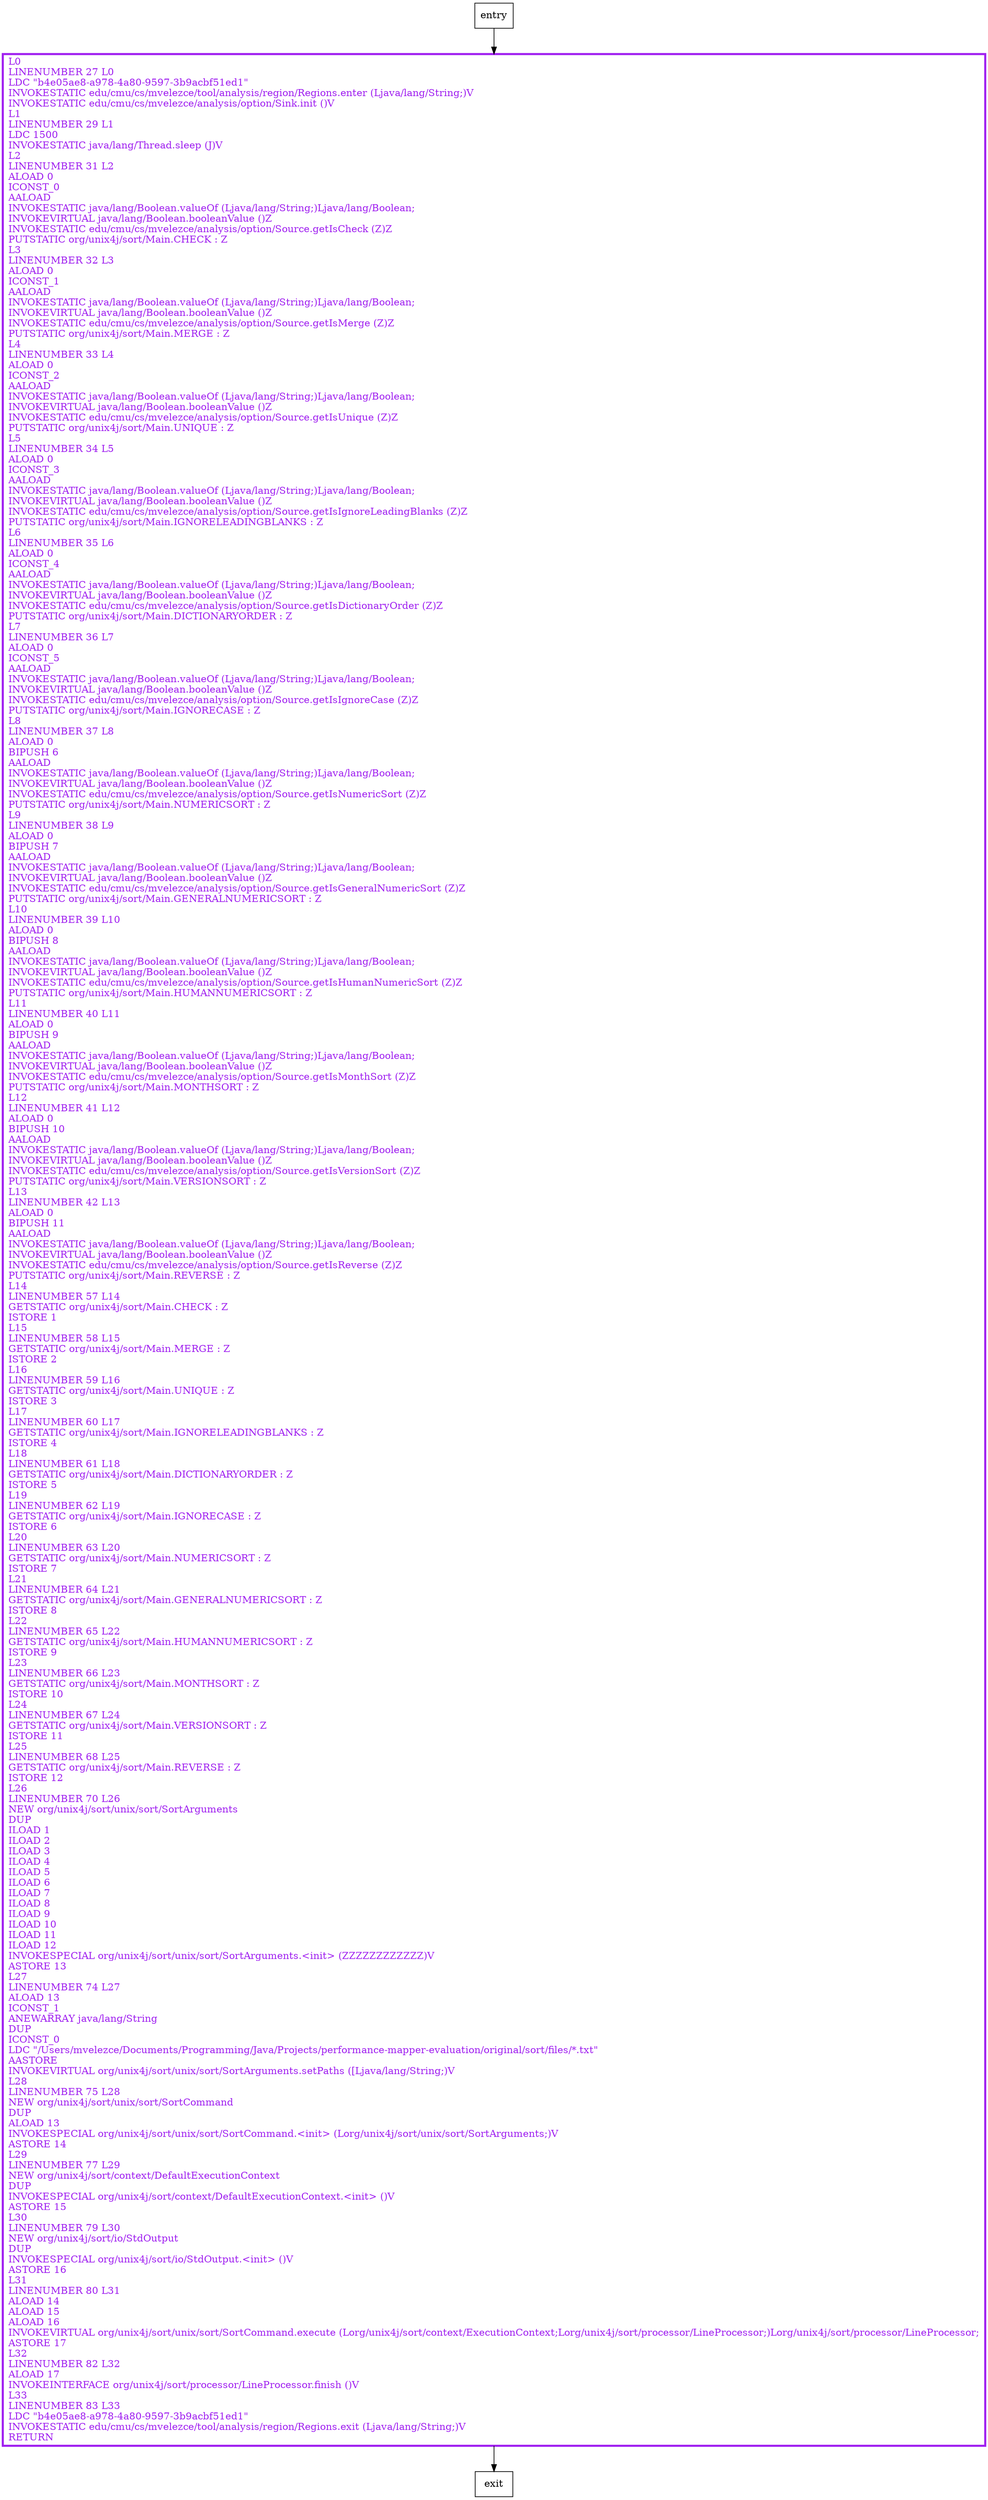 digraph main {
node [shape=record];
544031763 [label="L0\lLINENUMBER 27 L0\lLDC \"b4e05ae8-a978-4a80-9597-3b9acbf51ed1\"\lINVOKESTATIC edu/cmu/cs/mvelezce/tool/analysis/region/Regions.enter (Ljava/lang/String;)V\lINVOKESTATIC edu/cmu/cs/mvelezce/analysis/option/Sink.init ()V\lL1\lLINENUMBER 29 L1\lLDC 1500\lINVOKESTATIC java/lang/Thread.sleep (J)V\lL2\lLINENUMBER 31 L2\lALOAD 0\lICONST_0\lAALOAD\lINVOKESTATIC java/lang/Boolean.valueOf (Ljava/lang/String;)Ljava/lang/Boolean;\lINVOKEVIRTUAL java/lang/Boolean.booleanValue ()Z\lINVOKESTATIC edu/cmu/cs/mvelezce/analysis/option/Source.getIsCheck (Z)Z\lPUTSTATIC org/unix4j/sort/Main.CHECK : Z\lL3\lLINENUMBER 32 L3\lALOAD 0\lICONST_1\lAALOAD\lINVOKESTATIC java/lang/Boolean.valueOf (Ljava/lang/String;)Ljava/lang/Boolean;\lINVOKEVIRTUAL java/lang/Boolean.booleanValue ()Z\lINVOKESTATIC edu/cmu/cs/mvelezce/analysis/option/Source.getIsMerge (Z)Z\lPUTSTATIC org/unix4j/sort/Main.MERGE : Z\lL4\lLINENUMBER 33 L4\lALOAD 0\lICONST_2\lAALOAD\lINVOKESTATIC java/lang/Boolean.valueOf (Ljava/lang/String;)Ljava/lang/Boolean;\lINVOKEVIRTUAL java/lang/Boolean.booleanValue ()Z\lINVOKESTATIC edu/cmu/cs/mvelezce/analysis/option/Source.getIsUnique (Z)Z\lPUTSTATIC org/unix4j/sort/Main.UNIQUE : Z\lL5\lLINENUMBER 34 L5\lALOAD 0\lICONST_3\lAALOAD\lINVOKESTATIC java/lang/Boolean.valueOf (Ljava/lang/String;)Ljava/lang/Boolean;\lINVOKEVIRTUAL java/lang/Boolean.booleanValue ()Z\lINVOKESTATIC edu/cmu/cs/mvelezce/analysis/option/Source.getIsIgnoreLeadingBlanks (Z)Z\lPUTSTATIC org/unix4j/sort/Main.IGNORELEADINGBLANKS : Z\lL6\lLINENUMBER 35 L6\lALOAD 0\lICONST_4\lAALOAD\lINVOKESTATIC java/lang/Boolean.valueOf (Ljava/lang/String;)Ljava/lang/Boolean;\lINVOKEVIRTUAL java/lang/Boolean.booleanValue ()Z\lINVOKESTATIC edu/cmu/cs/mvelezce/analysis/option/Source.getIsDictionaryOrder (Z)Z\lPUTSTATIC org/unix4j/sort/Main.DICTIONARYORDER : Z\lL7\lLINENUMBER 36 L7\lALOAD 0\lICONST_5\lAALOAD\lINVOKESTATIC java/lang/Boolean.valueOf (Ljava/lang/String;)Ljava/lang/Boolean;\lINVOKEVIRTUAL java/lang/Boolean.booleanValue ()Z\lINVOKESTATIC edu/cmu/cs/mvelezce/analysis/option/Source.getIsIgnoreCase (Z)Z\lPUTSTATIC org/unix4j/sort/Main.IGNORECASE : Z\lL8\lLINENUMBER 37 L8\lALOAD 0\lBIPUSH 6\lAALOAD\lINVOKESTATIC java/lang/Boolean.valueOf (Ljava/lang/String;)Ljava/lang/Boolean;\lINVOKEVIRTUAL java/lang/Boolean.booleanValue ()Z\lINVOKESTATIC edu/cmu/cs/mvelezce/analysis/option/Source.getIsNumericSort (Z)Z\lPUTSTATIC org/unix4j/sort/Main.NUMERICSORT : Z\lL9\lLINENUMBER 38 L9\lALOAD 0\lBIPUSH 7\lAALOAD\lINVOKESTATIC java/lang/Boolean.valueOf (Ljava/lang/String;)Ljava/lang/Boolean;\lINVOKEVIRTUAL java/lang/Boolean.booleanValue ()Z\lINVOKESTATIC edu/cmu/cs/mvelezce/analysis/option/Source.getIsGeneralNumericSort (Z)Z\lPUTSTATIC org/unix4j/sort/Main.GENERALNUMERICSORT : Z\lL10\lLINENUMBER 39 L10\lALOAD 0\lBIPUSH 8\lAALOAD\lINVOKESTATIC java/lang/Boolean.valueOf (Ljava/lang/String;)Ljava/lang/Boolean;\lINVOKEVIRTUAL java/lang/Boolean.booleanValue ()Z\lINVOKESTATIC edu/cmu/cs/mvelezce/analysis/option/Source.getIsHumanNumericSort (Z)Z\lPUTSTATIC org/unix4j/sort/Main.HUMANNUMERICSORT : Z\lL11\lLINENUMBER 40 L11\lALOAD 0\lBIPUSH 9\lAALOAD\lINVOKESTATIC java/lang/Boolean.valueOf (Ljava/lang/String;)Ljava/lang/Boolean;\lINVOKEVIRTUAL java/lang/Boolean.booleanValue ()Z\lINVOKESTATIC edu/cmu/cs/mvelezce/analysis/option/Source.getIsMonthSort (Z)Z\lPUTSTATIC org/unix4j/sort/Main.MONTHSORT : Z\lL12\lLINENUMBER 41 L12\lALOAD 0\lBIPUSH 10\lAALOAD\lINVOKESTATIC java/lang/Boolean.valueOf (Ljava/lang/String;)Ljava/lang/Boolean;\lINVOKEVIRTUAL java/lang/Boolean.booleanValue ()Z\lINVOKESTATIC edu/cmu/cs/mvelezce/analysis/option/Source.getIsVersionSort (Z)Z\lPUTSTATIC org/unix4j/sort/Main.VERSIONSORT : Z\lL13\lLINENUMBER 42 L13\lALOAD 0\lBIPUSH 11\lAALOAD\lINVOKESTATIC java/lang/Boolean.valueOf (Ljava/lang/String;)Ljava/lang/Boolean;\lINVOKEVIRTUAL java/lang/Boolean.booleanValue ()Z\lINVOKESTATIC edu/cmu/cs/mvelezce/analysis/option/Source.getIsReverse (Z)Z\lPUTSTATIC org/unix4j/sort/Main.REVERSE : Z\lL14\lLINENUMBER 57 L14\lGETSTATIC org/unix4j/sort/Main.CHECK : Z\lISTORE 1\lL15\lLINENUMBER 58 L15\lGETSTATIC org/unix4j/sort/Main.MERGE : Z\lISTORE 2\lL16\lLINENUMBER 59 L16\lGETSTATIC org/unix4j/sort/Main.UNIQUE : Z\lISTORE 3\lL17\lLINENUMBER 60 L17\lGETSTATIC org/unix4j/sort/Main.IGNORELEADINGBLANKS : Z\lISTORE 4\lL18\lLINENUMBER 61 L18\lGETSTATIC org/unix4j/sort/Main.DICTIONARYORDER : Z\lISTORE 5\lL19\lLINENUMBER 62 L19\lGETSTATIC org/unix4j/sort/Main.IGNORECASE : Z\lISTORE 6\lL20\lLINENUMBER 63 L20\lGETSTATIC org/unix4j/sort/Main.NUMERICSORT : Z\lISTORE 7\lL21\lLINENUMBER 64 L21\lGETSTATIC org/unix4j/sort/Main.GENERALNUMERICSORT : Z\lISTORE 8\lL22\lLINENUMBER 65 L22\lGETSTATIC org/unix4j/sort/Main.HUMANNUMERICSORT : Z\lISTORE 9\lL23\lLINENUMBER 66 L23\lGETSTATIC org/unix4j/sort/Main.MONTHSORT : Z\lISTORE 10\lL24\lLINENUMBER 67 L24\lGETSTATIC org/unix4j/sort/Main.VERSIONSORT : Z\lISTORE 11\lL25\lLINENUMBER 68 L25\lGETSTATIC org/unix4j/sort/Main.REVERSE : Z\lISTORE 12\lL26\lLINENUMBER 70 L26\lNEW org/unix4j/sort/unix/sort/SortArguments\lDUP\lILOAD 1\lILOAD 2\lILOAD 3\lILOAD 4\lILOAD 5\lILOAD 6\lILOAD 7\lILOAD 8\lILOAD 9\lILOAD 10\lILOAD 11\lILOAD 12\lINVOKESPECIAL org/unix4j/sort/unix/sort/SortArguments.\<init\> (ZZZZZZZZZZZZ)V\lASTORE 13\lL27\lLINENUMBER 74 L27\lALOAD 13\lICONST_1\lANEWARRAY java/lang/String\lDUP\lICONST_0\lLDC \"/Users/mvelezce/Documents/Programming/Java/Projects/performance-mapper-evaluation/original/sort/files/*.txt\"\lAASTORE\lINVOKEVIRTUAL org/unix4j/sort/unix/sort/SortArguments.setPaths ([Ljava/lang/String;)V\lL28\lLINENUMBER 75 L28\lNEW org/unix4j/sort/unix/sort/SortCommand\lDUP\lALOAD 13\lINVOKESPECIAL org/unix4j/sort/unix/sort/SortCommand.\<init\> (Lorg/unix4j/sort/unix/sort/SortArguments;)V\lASTORE 14\lL29\lLINENUMBER 77 L29\lNEW org/unix4j/sort/context/DefaultExecutionContext\lDUP\lINVOKESPECIAL org/unix4j/sort/context/DefaultExecutionContext.\<init\> ()V\lASTORE 15\lL30\lLINENUMBER 79 L30\lNEW org/unix4j/sort/io/StdOutput\lDUP\lINVOKESPECIAL org/unix4j/sort/io/StdOutput.\<init\> ()V\lASTORE 16\lL31\lLINENUMBER 80 L31\lALOAD 14\lALOAD 15\lALOAD 16\lINVOKEVIRTUAL org/unix4j/sort/unix/sort/SortCommand.execute (Lorg/unix4j/sort/context/ExecutionContext;Lorg/unix4j/sort/processor/LineProcessor;)Lorg/unix4j/sort/processor/LineProcessor;\lASTORE 17\lL32\lLINENUMBER 82 L32\lALOAD 17\lINVOKEINTERFACE org/unix4j/sort/processor/LineProcessor.finish ()V\lL33\lLINENUMBER 83 L33\lLDC \"b4e05ae8-a978-4a80-9597-3b9acbf51ed1\"\lINVOKESTATIC edu/cmu/cs/mvelezce/tool/analysis/region/Regions.exit (Ljava/lang/String;)V\lRETURN\l"];
entry;
exit;
entry -> 544031763;
544031763 -> exit;
544031763[fontcolor="purple", penwidth=3, color="purple"];
}
